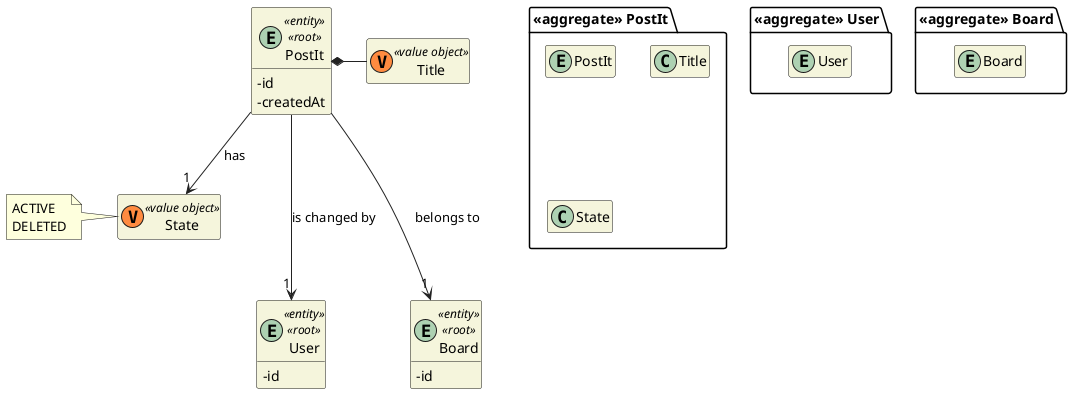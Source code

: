 @startuml DM-POST-IT
'https://plantuml.com/class-diagram

skinparam classAttributeIconSize 0
hide empty attributes
hide empty methods
skinparam classBackgroundColor beige
skinparam ArrowColor #222222

package "<<aggregate>> PostIt" {
  entity PostIt

  class Title

  class State
}

entity PostIt <<entity>> <<root>>{
  - id
  - createdAt
}

class Title <<(V,#FF8B40) value object>> {}

class State <<(V,#FF8B40) value object>> {
}

note left of State
  ACTIVE
  DELETED
end note

package "<<aggregate>> User" {
  entity User
}

entity User <<entity>> <<root>>{
  -id
}

package "<<aggregate>> Board" {
  entity Board
}

entity Board <<entity>> <<root>>{
  -id
}

PostIt *- Title
PostIt --> "1" State : has

PostIt ---> "1" User : is changed by
PostIt ---> "1" Board : belongs to

@enduml
